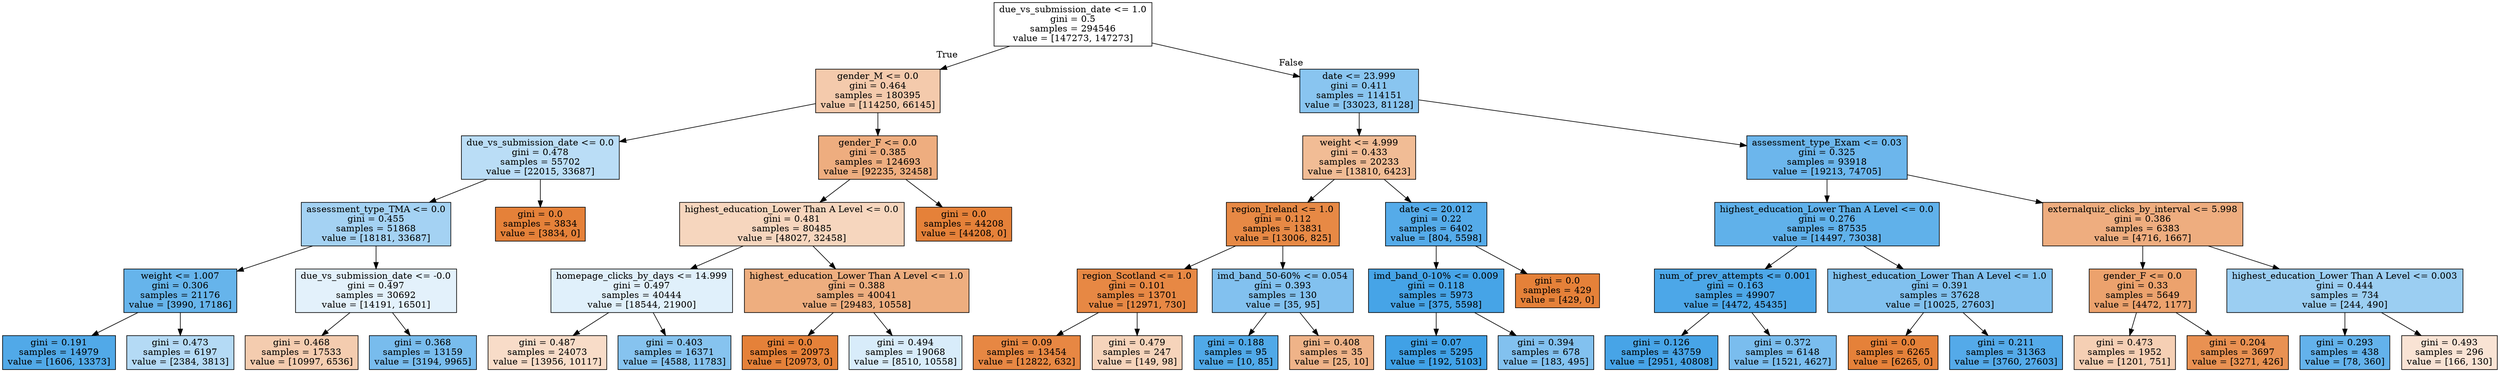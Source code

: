 digraph Tree {
node [shape=box, style="filled", color="black"] ;
0 [label="due_vs_submission_date <= 1.0\ngini = 0.5\nsamples = 294546\nvalue = [147273, 147273]", fillcolor="#e5813900"] ;
1 [label="gender_M <= 0.0\ngini = 0.464\nsamples = 180395\nvalue = [114250, 66145]", fillcolor="#e581396b"] ;
0 -> 1 [labeldistance=2.5, labelangle=45, headlabel="True"] ;
2 [label="due_vs_submission_date <= 0.0\ngini = 0.478\nsamples = 55702\nvalue = [22015, 33687]", fillcolor="#399de558"] ;
1 -> 2 ;
3 [label="assessment_type_TMA <= 0.0\ngini = 0.455\nsamples = 51868\nvalue = [18181, 33687]", fillcolor="#399de575"] ;
2 -> 3 ;
4 [label="weight <= 1.007\ngini = 0.306\nsamples = 21176\nvalue = [3990, 17186]", fillcolor="#399de5c4"] ;
3 -> 4 ;
5 [label="gini = 0.191\nsamples = 14979\nvalue = [1606, 13373]", fillcolor="#399de5e0"] ;
4 -> 5 ;
6 [label="gini = 0.473\nsamples = 6197\nvalue = [2384, 3813]", fillcolor="#399de560"] ;
4 -> 6 ;
7 [label="due_vs_submission_date <= -0.0\ngini = 0.497\nsamples = 30692\nvalue = [14191, 16501]", fillcolor="#399de524"] ;
3 -> 7 ;
8 [label="gini = 0.468\nsamples = 17533\nvalue = [10997, 6536]", fillcolor="#e5813967"] ;
7 -> 8 ;
9 [label="gini = 0.368\nsamples = 13159\nvalue = [3194, 9965]", fillcolor="#399de5ad"] ;
7 -> 9 ;
10 [label="gini = 0.0\nsamples = 3834\nvalue = [3834, 0]", fillcolor="#e58139ff"] ;
2 -> 10 ;
11 [label="gender_F <= 0.0\ngini = 0.385\nsamples = 124693\nvalue = [92235, 32458]", fillcolor="#e58139a5"] ;
1 -> 11 ;
12 [label="highest_education_Lower Than A Level <= 0.0\ngini = 0.481\nsamples = 80485\nvalue = [48027, 32458]", fillcolor="#e5813953"] ;
11 -> 12 ;
13 [label="homepage_clicks_by_days <= 14.999\ngini = 0.497\nsamples = 40444\nvalue = [18544, 21900]", fillcolor="#399de527"] ;
12 -> 13 ;
14 [label="gini = 0.487\nsamples = 24073\nvalue = [13956, 10117]", fillcolor="#e5813946"] ;
13 -> 14 ;
15 [label="gini = 0.403\nsamples = 16371\nvalue = [4588, 11783]", fillcolor="#399de59c"] ;
13 -> 15 ;
16 [label="highest_education_Lower Than A Level <= 1.0\ngini = 0.388\nsamples = 40041\nvalue = [29483, 10558]", fillcolor="#e58139a4"] ;
12 -> 16 ;
17 [label="gini = 0.0\nsamples = 20973\nvalue = [20973, 0]", fillcolor="#e58139ff"] ;
16 -> 17 ;
18 [label="gini = 0.494\nsamples = 19068\nvalue = [8510, 10558]", fillcolor="#399de531"] ;
16 -> 18 ;
19 [label="gini = 0.0\nsamples = 44208\nvalue = [44208, 0]", fillcolor="#e58139ff"] ;
11 -> 19 ;
20 [label="date <= 23.999\ngini = 0.411\nsamples = 114151\nvalue = [33023, 81128]", fillcolor="#399de597"] ;
0 -> 20 [labeldistance=2.5, labelangle=-45, headlabel="False"] ;
21 [label="weight <= 4.999\ngini = 0.433\nsamples = 20233\nvalue = [13810, 6423]", fillcolor="#e5813988"] ;
20 -> 21 ;
22 [label="region_Ireland <= 1.0\ngini = 0.112\nsamples = 13831\nvalue = [13006, 825]", fillcolor="#e58139ef"] ;
21 -> 22 ;
23 [label="region_Scotland <= 1.0\ngini = 0.101\nsamples = 13701\nvalue = [12971, 730]", fillcolor="#e58139f1"] ;
22 -> 23 ;
24 [label="gini = 0.09\nsamples = 13454\nvalue = [12822, 632]", fillcolor="#e58139f2"] ;
23 -> 24 ;
25 [label="gini = 0.479\nsamples = 247\nvalue = [149, 98]", fillcolor="#e5813957"] ;
23 -> 25 ;
26 [label="imd_band_50-60% <= 0.054\ngini = 0.393\nsamples = 130\nvalue = [35, 95]", fillcolor="#399de5a1"] ;
22 -> 26 ;
27 [label="gini = 0.188\nsamples = 95\nvalue = [10, 85]", fillcolor="#399de5e1"] ;
26 -> 27 ;
28 [label="gini = 0.408\nsamples = 35\nvalue = [25, 10]", fillcolor="#e5813999"] ;
26 -> 28 ;
29 [label="date <= 20.012\ngini = 0.22\nsamples = 6402\nvalue = [804, 5598]", fillcolor="#399de5da"] ;
21 -> 29 ;
30 [label="imd_band_0-10% <= 0.009\ngini = 0.118\nsamples = 5973\nvalue = [375, 5598]", fillcolor="#399de5ee"] ;
29 -> 30 ;
31 [label="gini = 0.07\nsamples = 5295\nvalue = [192, 5103]", fillcolor="#399de5f5"] ;
30 -> 31 ;
32 [label="gini = 0.394\nsamples = 678\nvalue = [183, 495]", fillcolor="#399de5a1"] ;
30 -> 32 ;
33 [label="gini = 0.0\nsamples = 429\nvalue = [429, 0]", fillcolor="#e58139ff"] ;
29 -> 33 ;
34 [label="assessment_type_Exam <= 0.03\ngini = 0.325\nsamples = 93918\nvalue = [19213, 74705]", fillcolor="#399de5bd"] ;
20 -> 34 ;
35 [label="highest_education_Lower Than A Level <= 0.0\ngini = 0.276\nsamples = 87535\nvalue = [14497, 73038]", fillcolor="#399de5cc"] ;
34 -> 35 ;
36 [label="num_of_prev_attempts <= 0.001\ngini = 0.163\nsamples = 49907\nvalue = [4472, 45435]", fillcolor="#399de5e6"] ;
35 -> 36 ;
37 [label="gini = 0.126\nsamples = 43759\nvalue = [2951, 40808]", fillcolor="#399de5ed"] ;
36 -> 37 ;
38 [label="gini = 0.372\nsamples = 6148\nvalue = [1521, 4627]", fillcolor="#399de5ab"] ;
36 -> 38 ;
39 [label="highest_education_Lower Than A Level <= 1.0\ngini = 0.391\nsamples = 37628\nvalue = [10025, 27603]", fillcolor="#399de5a2"] ;
35 -> 39 ;
40 [label="gini = 0.0\nsamples = 6265\nvalue = [6265, 0]", fillcolor="#e58139ff"] ;
39 -> 40 ;
41 [label="gini = 0.211\nsamples = 31363\nvalue = [3760, 27603]", fillcolor="#399de5dc"] ;
39 -> 41 ;
42 [label="externalquiz_clicks_by_interval <= 5.998\ngini = 0.386\nsamples = 6383\nvalue = [4716, 1667]", fillcolor="#e58139a5"] ;
34 -> 42 ;
43 [label="gender_F <= 0.0\ngini = 0.33\nsamples = 5649\nvalue = [4472, 1177]", fillcolor="#e58139bc"] ;
42 -> 43 ;
44 [label="gini = 0.473\nsamples = 1952\nvalue = [1201, 751]", fillcolor="#e5813960"] ;
43 -> 44 ;
45 [label="gini = 0.204\nsamples = 3697\nvalue = [3271, 426]", fillcolor="#e58139de"] ;
43 -> 45 ;
46 [label="highest_education_Lower Than A Level <= 0.003\ngini = 0.444\nsamples = 734\nvalue = [244, 490]", fillcolor="#399de580"] ;
42 -> 46 ;
47 [label="gini = 0.293\nsamples = 438\nvalue = [78, 360]", fillcolor="#399de5c8"] ;
46 -> 47 ;
48 [label="gini = 0.493\nsamples = 296\nvalue = [166, 130]", fillcolor="#e5813937"] ;
46 -> 48 ;
}